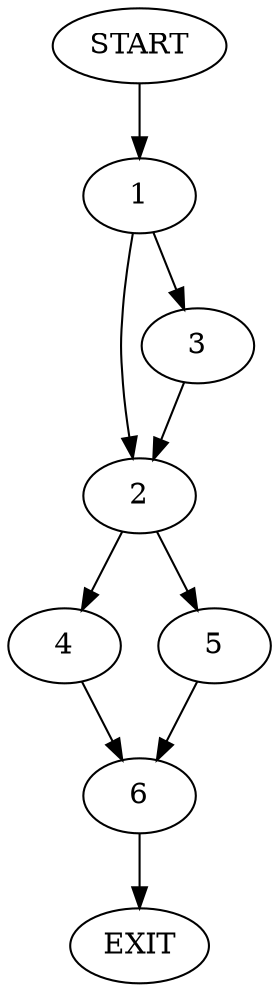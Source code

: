 digraph {
0 [label="START"]
7 [label="EXIT"]
0 -> 1
1 -> 2
1 -> 3
3 -> 2
2 -> 4
2 -> 5
5 -> 6
4 -> 6
6 -> 7
}
